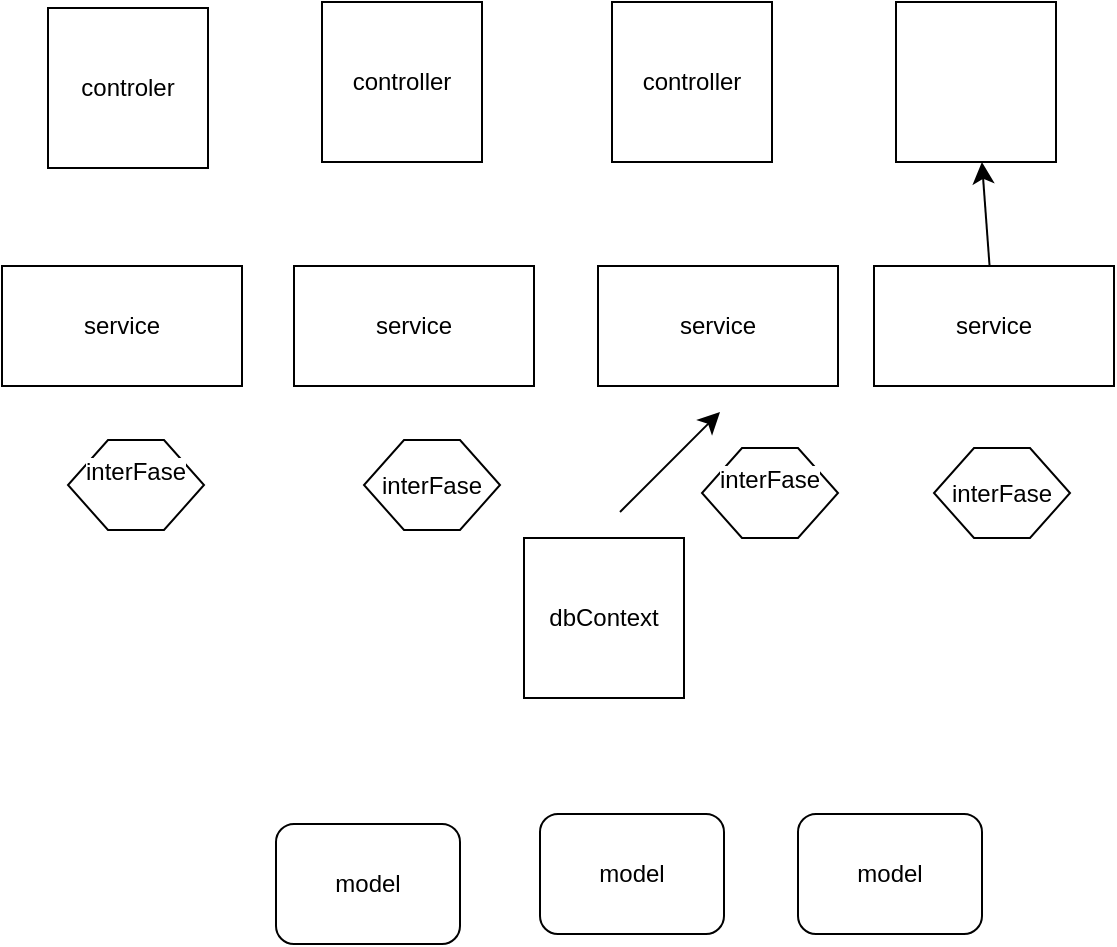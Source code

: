 <mxfile version="24.7.7">
  <diagram name="‫עמוד-1‬" id="WO8tn2kk-DlWHcxrGE6Z">
    <mxGraphModel dx="1060" dy="1015" grid="0" gridSize="10" guides="1" tooltips="1" connect="1" arrows="1" fold="1" page="0" pageScale="1" pageWidth="827" pageHeight="1169" math="0" shadow="0">
      <root>
        <mxCell id="0" />
        <mxCell id="1" parent="0" />
        <mxCell id="SWGrfpdy-jyNAFPXpuxr-1" value="dbContext" style="whiteSpace=wrap;html=1;aspect=fixed;" vertex="1" parent="1">
          <mxGeometry x="183" y="198" width="80" height="80" as="geometry" />
        </mxCell>
        <mxCell id="SWGrfpdy-jyNAFPXpuxr-2" value="service" style="rounded=0;whiteSpace=wrap;html=1;" vertex="1" parent="1">
          <mxGeometry x="220" y="62" width="120" height="60" as="geometry" />
        </mxCell>
        <mxCell id="SWGrfpdy-jyNAFPXpuxr-3" value="service" style="rounded=0;whiteSpace=wrap;html=1;" vertex="1" parent="1">
          <mxGeometry x="68" y="62" width="120" height="60" as="geometry" />
        </mxCell>
        <mxCell id="SWGrfpdy-jyNAFPXpuxr-4" value="service" style="rounded=0;whiteSpace=wrap;html=1;" vertex="1" parent="1">
          <mxGeometry x="-78" y="62" width="120" height="60" as="geometry" />
        </mxCell>
        <mxCell id="SWGrfpdy-jyNAFPXpuxr-28" value="" style="edgeStyle=none;curved=1;rounded=0;orthogonalLoop=1;jettySize=auto;html=1;fontSize=12;startSize=8;endSize=8;" edge="1" parent="1" source="SWGrfpdy-jyNAFPXpuxr-5" target="SWGrfpdy-jyNAFPXpuxr-13">
          <mxGeometry relative="1" as="geometry" />
        </mxCell>
        <mxCell id="SWGrfpdy-jyNAFPXpuxr-5" value="service" style="rounded=0;whiteSpace=wrap;html=1;" vertex="1" parent="1">
          <mxGeometry x="358" y="62" width="120" height="60" as="geometry" />
        </mxCell>
        <mxCell id="SWGrfpdy-jyNAFPXpuxr-6" value="model" style="rounded=1;whiteSpace=wrap;html=1;" vertex="1" parent="1">
          <mxGeometry x="320" y="336" width="92" height="60" as="geometry" />
        </mxCell>
        <mxCell id="SWGrfpdy-jyNAFPXpuxr-7" value="model" style="rounded=1;whiteSpace=wrap;html=1;" vertex="1" parent="1">
          <mxGeometry x="191" y="336" width="92" height="60" as="geometry" />
        </mxCell>
        <mxCell id="SWGrfpdy-jyNAFPXpuxr-8" value="model" style="rounded=1;whiteSpace=wrap;html=1;" vertex="1" parent="1">
          <mxGeometry x="59" y="341" width="92" height="60" as="geometry" />
        </mxCell>
        <mxCell id="SWGrfpdy-jyNAFPXpuxr-10" value="controler" style="whiteSpace=wrap;html=1;aspect=fixed;" vertex="1" parent="1">
          <mxGeometry x="-55" y="-67" width="80" height="80" as="geometry" />
        </mxCell>
        <mxCell id="SWGrfpdy-jyNAFPXpuxr-11" value="controller" style="whiteSpace=wrap;html=1;aspect=fixed;" vertex="1" parent="1">
          <mxGeometry x="82" y="-70" width="80" height="80" as="geometry" />
        </mxCell>
        <mxCell id="SWGrfpdy-jyNAFPXpuxr-12" value="controller" style="whiteSpace=wrap;html=1;aspect=fixed;" vertex="1" parent="1">
          <mxGeometry x="227" y="-70" width="80" height="80" as="geometry" />
        </mxCell>
        <mxCell id="SWGrfpdy-jyNAFPXpuxr-13" value="" style="whiteSpace=wrap;html=1;aspect=fixed;" vertex="1" parent="1">
          <mxGeometry x="369" y="-70" width="80" height="80" as="geometry" />
        </mxCell>
        <mxCell id="SWGrfpdy-jyNAFPXpuxr-14" value="&#xa;&lt;span style=&quot;color: rgb(0, 0, 0); font-family: Helvetica; font-size: 12px; font-style: normal; font-variant-ligatures: normal; font-variant-caps: normal; font-weight: 400; letter-spacing: normal; orphans: 2; text-align: center; text-indent: 0px; text-transform: none; widows: 2; word-spacing: 0px; -webkit-text-stroke-width: 0px; white-space: normal; background-color: rgb(255, 255, 255); text-decoration-thickness: initial; text-decoration-style: initial; text-decoration-color: initial; display: inline !important; float: none;&quot;&gt;interFase&lt;/span&gt;&#xa;&#xa;" style="shape=hexagon;perimeter=hexagonPerimeter2;whiteSpace=wrap;html=1;fixedSize=1;" vertex="1" parent="1">
          <mxGeometry x="-45" y="149" width="68" height="45" as="geometry" />
        </mxCell>
        <mxCell id="SWGrfpdy-jyNAFPXpuxr-15" value="interFase" style="shape=hexagon;perimeter=hexagonPerimeter2;whiteSpace=wrap;html=1;fixedSize=1;" vertex="1" parent="1">
          <mxGeometry x="103" y="149" width="68" height="45" as="geometry" />
        </mxCell>
        <mxCell id="SWGrfpdy-jyNAFPXpuxr-16" value="&#xa;&lt;span style=&quot;color: rgb(0, 0, 0); font-family: Helvetica; font-size: 12px; font-style: normal; font-variant-ligatures: normal; font-variant-caps: normal; font-weight: 400; letter-spacing: normal; orphans: 2; text-align: center; text-indent: 0px; text-transform: none; widows: 2; word-spacing: 0px; -webkit-text-stroke-width: 0px; white-space: normal; background-color: rgb(255, 255, 255); text-decoration-thickness: initial; text-decoration-style: initial; text-decoration-color: initial; display: inline !important; float: none;&quot;&gt;interFase&lt;/span&gt;&#xa;&#xa;" style="shape=hexagon;perimeter=hexagonPerimeter2;whiteSpace=wrap;html=1;fixedSize=1;" vertex="1" parent="1">
          <mxGeometry x="272" y="153" width="68" height="45" as="geometry" />
        </mxCell>
        <mxCell id="SWGrfpdy-jyNAFPXpuxr-17" value="interFase" style="shape=hexagon;perimeter=hexagonPerimeter2;whiteSpace=wrap;html=1;fixedSize=1;" vertex="1" parent="1">
          <mxGeometry x="388" y="153" width="68" height="45" as="geometry" />
        </mxCell>
        <mxCell id="SWGrfpdy-jyNAFPXpuxr-18" value="" style="endArrow=classic;html=1;rounded=0;fontSize=12;startSize=8;endSize=8;curved=1;" edge="1" parent="1">
          <mxGeometry width="50" height="50" relative="1" as="geometry">
            <mxPoint x="231" y="185" as="sourcePoint" />
            <mxPoint x="281" y="135" as="targetPoint" />
          </mxGeometry>
        </mxCell>
      </root>
    </mxGraphModel>
  </diagram>
</mxfile>
